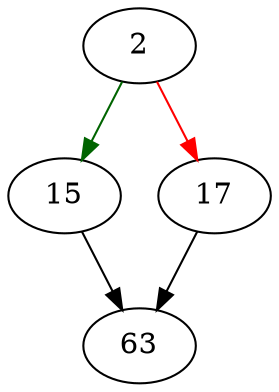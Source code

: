 strict digraph "moveToChild" {
	// Node definitions.
	2 [entry=true];
	15;
	17;
	63;

	// Edge definitions.
	2 -> 15 [
		color=darkgreen
		cond=true
	];
	2 -> 17 [
		color=red
		cond=false
	];
	15 -> 63;
	17 -> 63;
}